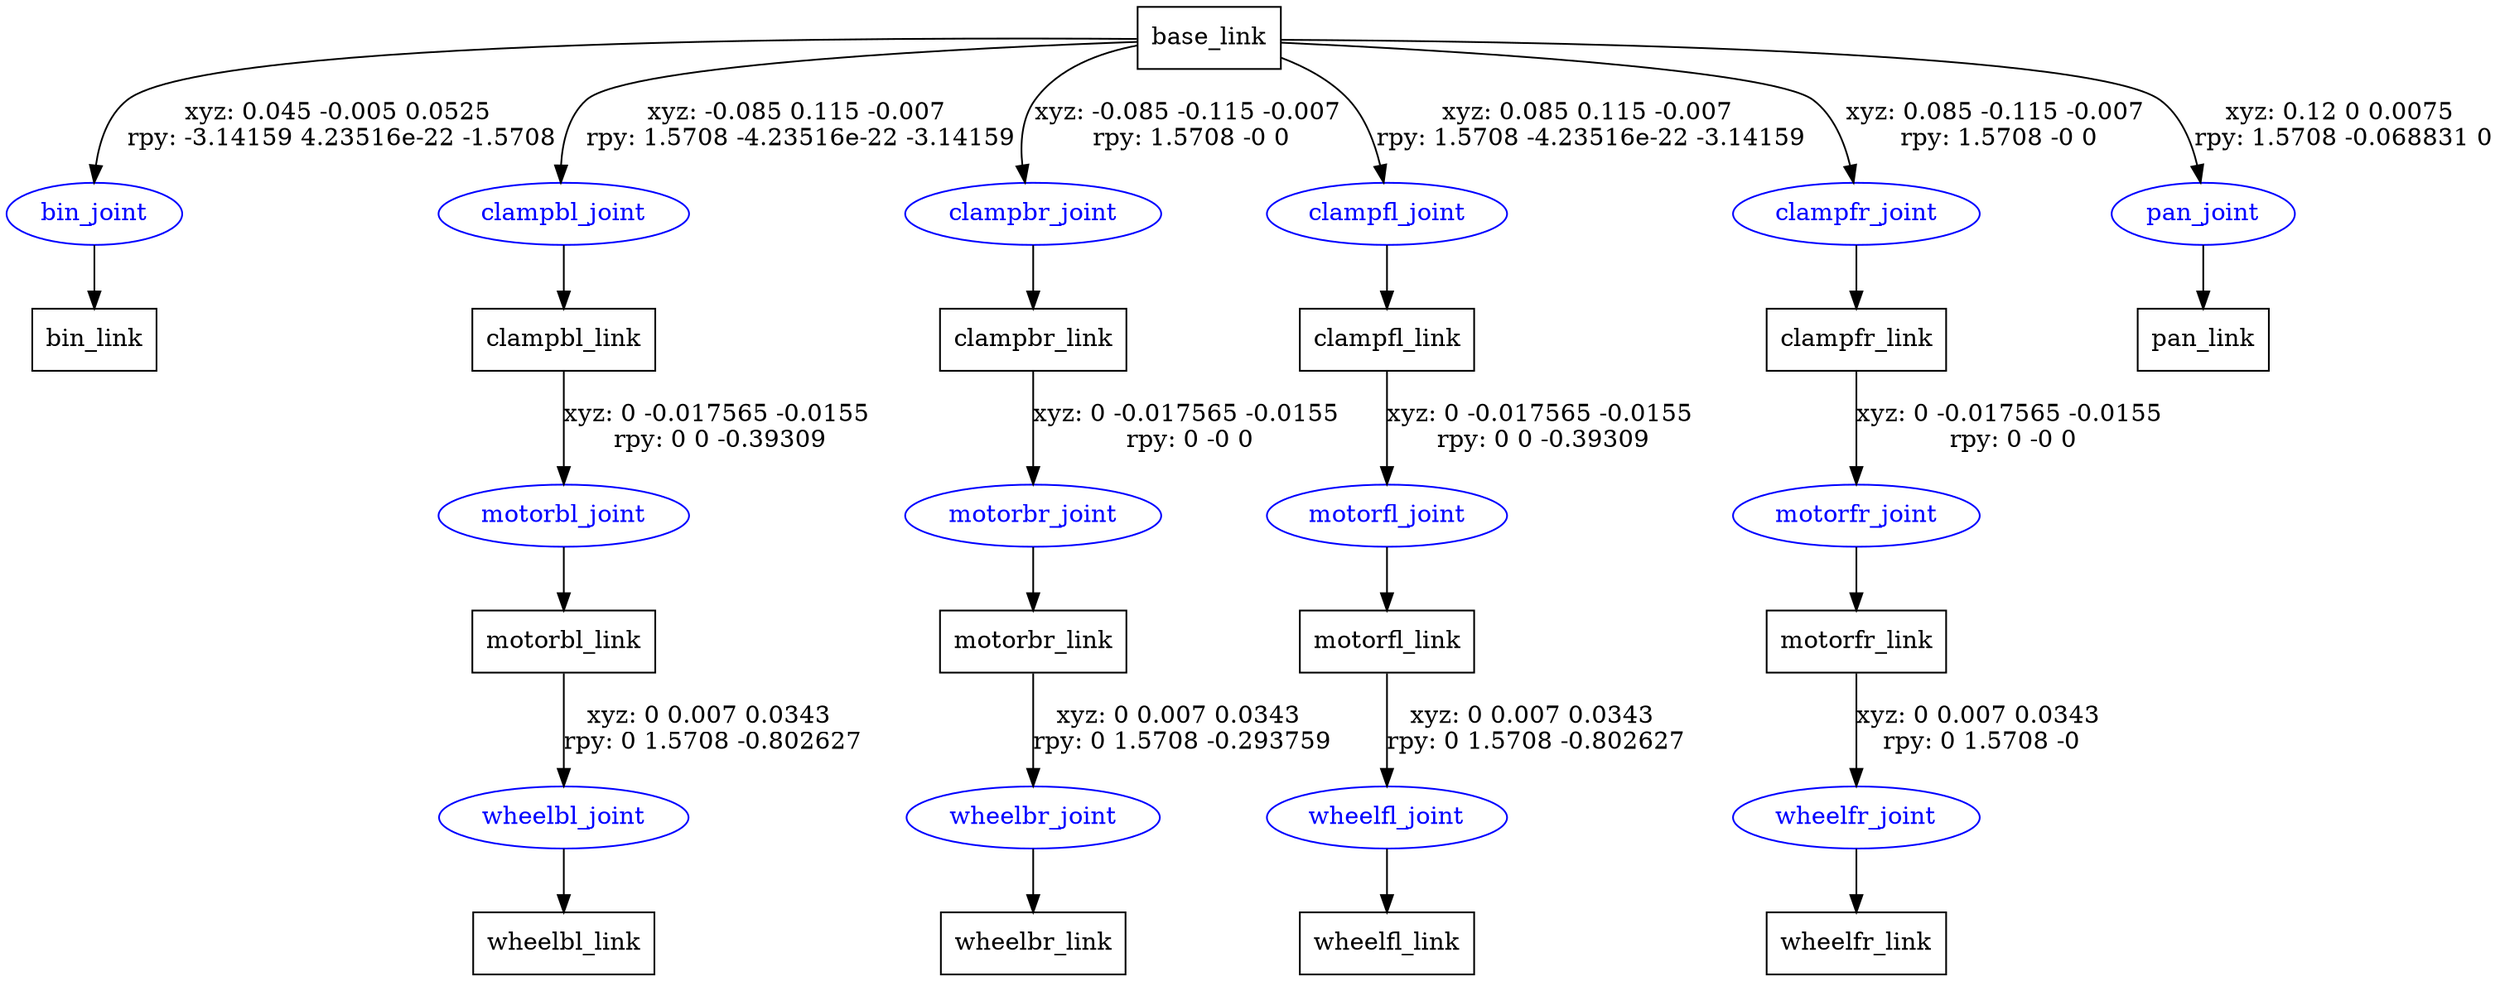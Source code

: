 digraph G {
node [shape=box];
"base_link" [label="base_link"];
"bin_link" [label="bin_link"];
"clampbl_link" [label="clampbl_link"];
"motorbl_link" [label="motorbl_link"];
"wheelbl_link" [label="wheelbl_link"];
"clampbr_link" [label="clampbr_link"];
"motorbr_link" [label="motorbr_link"];
"wheelbr_link" [label="wheelbr_link"];
"clampfl_link" [label="clampfl_link"];
"motorfl_link" [label="motorfl_link"];
"wheelfl_link" [label="wheelfl_link"];
"clampfr_link" [label="clampfr_link"];
"motorfr_link" [label="motorfr_link"];
"wheelfr_link" [label="wheelfr_link"];
"pan_link" [label="pan_link"];
node [shape=ellipse, color=blue, fontcolor=blue];
"base_link" -> "bin_joint" [label="xyz: 0.045 -0.005 0.0525 \nrpy: -3.14159 4.23516e-22 -1.5708"]
"bin_joint" -> "bin_link"
"base_link" -> "clampbl_joint" [label="xyz: -0.085 0.115 -0.007 \nrpy: 1.5708 -4.23516e-22 -3.14159"]
"clampbl_joint" -> "clampbl_link"
"clampbl_link" -> "motorbl_joint" [label="xyz: 0 -0.017565 -0.0155 \nrpy: 0 0 -0.39309"]
"motorbl_joint" -> "motorbl_link"
"motorbl_link" -> "wheelbl_joint" [label="xyz: 0 0.007 0.0343 \nrpy: 0 1.5708 -0.802627"]
"wheelbl_joint" -> "wheelbl_link"
"base_link" -> "clampbr_joint" [label="xyz: -0.085 -0.115 -0.007 \nrpy: 1.5708 -0 0"]
"clampbr_joint" -> "clampbr_link"
"clampbr_link" -> "motorbr_joint" [label="xyz: 0 -0.017565 -0.0155 \nrpy: 0 -0 0"]
"motorbr_joint" -> "motorbr_link"
"motorbr_link" -> "wheelbr_joint" [label="xyz: 0 0.007 0.0343 \nrpy: 0 1.5708 -0.293759"]
"wheelbr_joint" -> "wheelbr_link"
"base_link" -> "clampfl_joint" [label="xyz: 0.085 0.115 -0.007 \nrpy: 1.5708 -4.23516e-22 -3.14159"]
"clampfl_joint" -> "clampfl_link"
"clampfl_link" -> "motorfl_joint" [label="xyz: 0 -0.017565 -0.0155 \nrpy: 0 0 -0.39309"]
"motorfl_joint" -> "motorfl_link"
"motorfl_link" -> "wheelfl_joint" [label="xyz: 0 0.007 0.0343 \nrpy: 0 1.5708 -0.802627"]
"wheelfl_joint" -> "wheelfl_link"
"base_link" -> "clampfr_joint" [label="xyz: 0.085 -0.115 -0.007 \nrpy: 1.5708 -0 0"]
"clampfr_joint" -> "clampfr_link"
"clampfr_link" -> "motorfr_joint" [label="xyz: 0 -0.017565 -0.0155 \nrpy: 0 -0 0"]
"motorfr_joint" -> "motorfr_link"
"motorfr_link" -> "wheelfr_joint" [label="xyz: 0 0.007 0.0343 \nrpy: 0 1.5708 -0"]
"wheelfr_joint" -> "wheelfr_link"
"base_link" -> "pan_joint" [label="xyz: 0.12 0 0.0075 \nrpy: 1.5708 -0.068831 0"]
"pan_joint" -> "pan_link"
}
